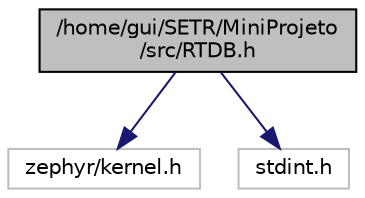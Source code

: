digraph "/home/gui/SETR/MiniProjeto/src/RTDB.h"
{
 // LATEX_PDF_SIZE
  edge [fontname="Helvetica",fontsize="10",labelfontname="Helvetica",labelfontsize="10"];
  node [fontname="Helvetica",fontsize="10",shape=record];
  Node1 [label="/home/gui/SETR/MiniProjeto\l/src/RTDB.h",height=0.2,width=0.4,color="black", fillcolor="grey75", style="filled", fontcolor="black",tooltip="Header file for Real-Time Database (RTDB) implementation."];
  Node1 -> Node2 [color="midnightblue",fontsize="10",style="solid",fontname="Helvetica"];
  Node2 [label="zephyr/kernel.h",height=0.2,width=0.4,color="grey75", fillcolor="white", style="filled",tooltip=" "];
  Node1 -> Node3 [color="midnightblue",fontsize="10",style="solid",fontname="Helvetica"];
  Node3 [label="stdint.h",height=0.2,width=0.4,color="grey75", fillcolor="white", style="filled",tooltip=" "];
}

